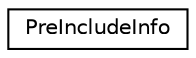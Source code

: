 digraph "Graphical Class Hierarchy"
{
 // LATEX_PDF_SIZE
  edge [fontname="Helvetica",fontsize="10",labelfontname="Helvetica",labelfontsize="10"];
  node [fontname="Helvetica",fontsize="10",shape=record];
  rankdir="LR";
  Node0 [label="PreIncludeInfo",height=0.2,width=0.4,color="black", fillcolor="white", style="filled",URL="$structPreIncludeInfo.html",tooltip=" "];
}
